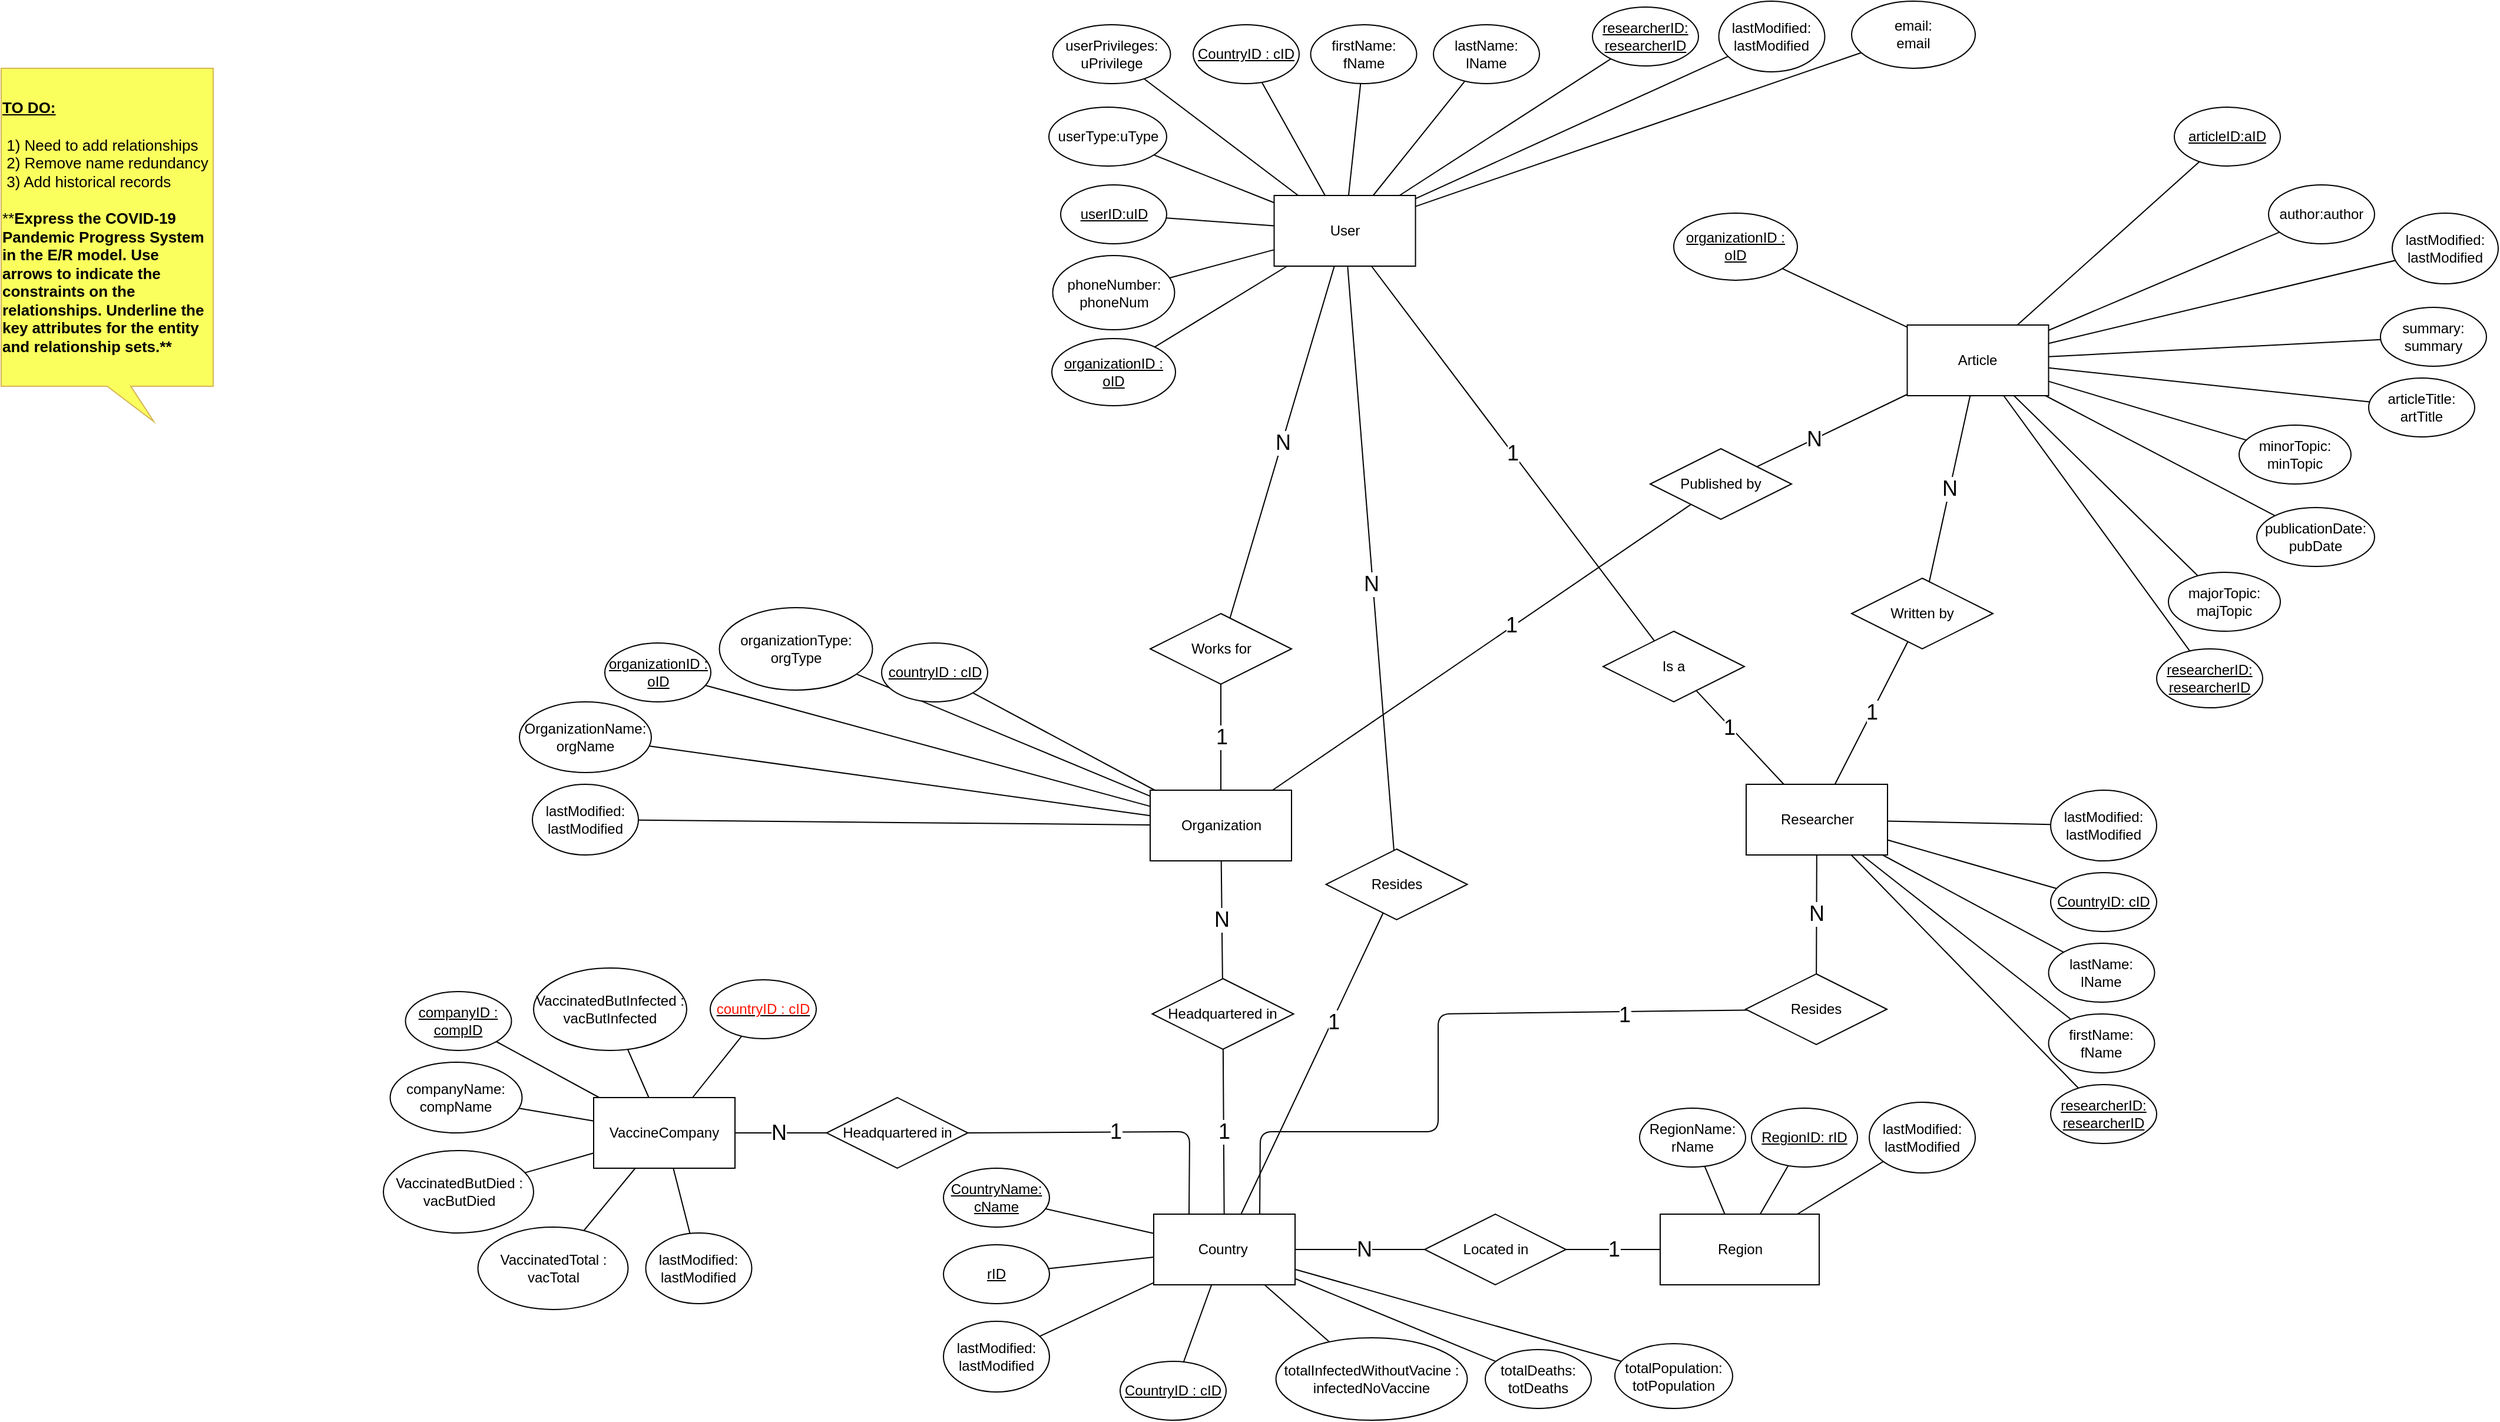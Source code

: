 <mxfile>
    <diagram id="VMlOBFiaeG4tXrd2UGmf" name="Page-1">
        <mxGraphModel dx="2955" dy="3689" grid="1" gridSize="10" guides="1" tooltips="1" connect="1" arrows="1" fold="1" page="1" pageScale="1" pageWidth="850" pageHeight="1100" math="0" shadow="0">
            <root>
                <mxCell id="0"/>
                <mxCell id="1" parent="0"/>
                <mxCell id="5" style="edgeStyle=none;html=1;entryX=0;entryY=0.5;entryDx=0;entryDy=0;endArrow=none;endFill=0;" edge="1" parent="1" source="10" target="3">
                    <mxGeometry relative="1" as="geometry">
                        <mxPoint x="347.5" y="-400" as="sourcePoint"/>
                    </mxGeometry>
                </mxCell>
                <mxCell id="181" value="N" style="edgeLabel;html=1;align=center;verticalAlign=middle;resizable=0;points=[];fontSize=18;" vertex="1" connectable="0" parent="5">
                    <mxGeometry x="-0.542" relative="1" as="geometry">
                        <mxPoint x="33" as="offset"/>
                    </mxGeometry>
                </mxCell>
                <mxCell id="6" value="1" style="edgeStyle=none;html=1;endArrow=none;endFill=0;fontSize=18;" edge="1" parent="1" source="3" target="14">
                    <mxGeometry relative="1" as="geometry">
                        <mxPoint x="627" y="-400.0" as="targetPoint"/>
                    </mxGeometry>
                </mxCell>
                <mxCell id="3" value="Located in" style="shape=rhombus;perimeter=rhombusPerimeter;whiteSpace=wrap;html=1;align=center;" vertex="1" parent="1">
                    <mxGeometry x="428.5" y="-430" width="120" height="60" as="geometry"/>
                </mxCell>
                <mxCell id="9" value="&lt;div style=&quot;text-align: left; font-size: 13px;&quot;&gt;&lt;span style=&quot;background-color: initial; font-size: 13px;&quot;&gt;&lt;u style=&quot;font-size: 13px;&quot;&gt;&lt;b style=&quot;font-size: 13px;&quot;&gt;TO DO:&lt;/b&gt;&lt;/u&gt;&lt;/span&gt;&lt;/div&gt;&lt;div style=&quot;text-align: left; font-size: 13px;&quot;&gt;&lt;span style=&quot;background-color: initial; font-size: 13px;&quot;&gt;&lt;br style=&quot;font-size: 13px;&quot;&gt;&lt;/span&gt;&lt;/div&gt;&lt;div style=&quot;text-align: left; font-size: 13px;&quot;&gt;&lt;span style=&quot;background-color: initial; font-size: 13px;&quot;&gt;&amp;nbsp;1) Need to add relationships&lt;/span&gt;&lt;/div&gt;&lt;div style=&quot;text-align: left; font-size: 13px;&quot;&gt;&lt;span style=&quot;background-color: initial; font-size: 13px;&quot;&gt;&amp;nbsp;2) Remove name redundancy&lt;/span&gt;&lt;/div&gt;&lt;div style=&quot;text-align: left; font-size: 13px;&quot;&gt;&amp;nbsp;3) Add historical records&lt;/div&gt;&lt;div style=&quot;text-align: left; font-size: 13px;&quot;&gt;&lt;br&gt;&lt;/div&gt;&lt;div style=&quot;text-align: left; font-size: 13px;&quot;&gt;&lt;span style=&quot;background-color: initial; font-size: 13px;&quot;&gt;**&lt;b style=&quot;font-size: 13px;&quot;&gt;Express the COVID-19 Pandemic Progress System in the E/R model. Use arrows to indicate the constraints on the relationships. Underline the key attributes for the entity and relationship sets.**&lt;/b&gt;&lt;/span&gt;&lt;/div&gt;" style="shape=callout;whiteSpace=wrap;html=1;perimeter=calloutPerimeter;position2=0.72;fillColor=#FAFF5E;strokeColor=#d6b656;gradientColor=none;fontSize=13;" vertex="1" parent="1">
                    <mxGeometry x="-780" y="-1403.06" width="180" height="300" as="geometry"/>
                </mxCell>
                <mxCell id="118" value="1" style="edgeStyle=none;html=1;endArrow=none;endFill=0;fontSize=18;" edge="1" parent="1" source="10" target="117">
                    <mxGeometry relative="1" as="geometry"/>
                </mxCell>
                <mxCell id="10" value="Country&amp;nbsp;" style="rounded=0;whiteSpace=wrap;html=1;" vertex="1" parent="1">
                    <mxGeometry x="198.5" y="-430" width="120" height="60" as="geometry"/>
                </mxCell>
                <mxCell id="11" value="Researcher" style="rounded=0;whiteSpace=wrap;html=1;" vertex="1" parent="1">
                    <mxGeometry x="701.5" y="-795" width="120" height="60" as="geometry"/>
                </mxCell>
                <mxCell id="150" value="1" style="edgeStyle=none;html=1;fontSize=18;endArrow=none;endFill=0;" edge="1" parent="1" source="12" target="149">
                    <mxGeometry relative="1" as="geometry"/>
                </mxCell>
                <mxCell id="12" value="Organization" style="rounded=0;whiteSpace=wrap;html=1;" vertex="1" parent="1">
                    <mxGeometry x="195.5" y="-790" width="120" height="60" as="geometry"/>
                </mxCell>
                <mxCell id="151" value="N" style="edgeStyle=none;html=1;fontSize=18;endArrow=none;endFill=0;" edge="1" parent="1" source="13" target="149">
                    <mxGeometry relative="1" as="geometry"/>
                </mxCell>
                <mxCell id="13" value="User" style="rounded=0;whiteSpace=wrap;html=1;" vertex="1" parent="1">
                    <mxGeometry x="300.75" y="-1295" width="120" height="60" as="geometry"/>
                </mxCell>
                <mxCell id="14" value="Region" style="rounded=0;whiteSpace=wrap;html=1;" vertex="1" parent="1">
                    <mxGeometry x="628.5" y="-430" width="135" height="60" as="geometry"/>
                </mxCell>
                <mxCell id="15" value="&lt;u&gt;RegionID: rID&lt;/u&gt;" style="ellipse;whiteSpace=wrap;html=1;" vertex="1" parent="1">
                    <mxGeometry x="706" y="-520" width="90" height="50" as="geometry"/>
                </mxCell>
                <mxCell id="16" value="&lt;u&gt;rID&lt;/u&gt;" style="ellipse;whiteSpace=wrap;html=1;" vertex="1" parent="1">
                    <mxGeometry x="20" y="-404" width="90" height="50" as="geometry"/>
                </mxCell>
                <mxCell id="17" value="" style="endArrow=none;html=1;rounded=0;" edge="1" parent="1" source="14" target="15">
                    <mxGeometry width="50" height="50" relative="1" as="geometry">
                        <mxPoint x="678.5" y="-340" as="sourcePoint"/>
                        <mxPoint x="728.5" y="-390" as="targetPoint"/>
                    </mxGeometry>
                </mxCell>
                <mxCell id="18" value="" style="endArrow=none;html=1;rounded=0;" edge="1" parent="1" source="10" target="16">
                    <mxGeometry width="50" height="50" relative="1" as="geometry">
                        <mxPoint x="43.5" y="-380" as="sourcePoint"/>
                        <mxPoint x="93.5" y="-430" as="targetPoint"/>
                    </mxGeometry>
                </mxCell>
                <mxCell id="20" value="RegionName: rName" style="ellipse;whiteSpace=wrap;html=1;" vertex="1" parent="1">
                    <mxGeometry x="611" y="-520" width="90" height="50" as="geometry"/>
                </mxCell>
                <mxCell id="21" value="" style="endArrow=none;html=1;rounded=0;" edge="1" parent="1" source="14" target="20">
                    <mxGeometry width="50" height="50" relative="1" as="geometry">
                        <mxPoint x="613.5" y="-400" as="sourcePoint"/>
                        <mxPoint x="568.5" y="-440" as="targetPoint"/>
                    </mxGeometry>
                </mxCell>
                <mxCell id="22" value="&lt;u&gt;CountryName: cName&lt;/u&gt;" style="ellipse;whiteSpace=wrap;html=1;" vertex="1" parent="1">
                    <mxGeometry x="20" y="-469" width="90" height="50" as="geometry"/>
                </mxCell>
                <mxCell id="23" value="&lt;u&gt;CountryID : cID&lt;/u&gt;" style="ellipse;whiteSpace=wrap;html=1;" vertex="1" parent="1">
                    <mxGeometry x="170" y="-305" width="90" height="50" as="geometry"/>
                </mxCell>
                <mxCell id="24" value="" style="endArrow=none;html=1;rounded=0;" edge="1" parent="1" source="10" target="22">
                    <mxGeometry width="50" height="50" relative="1" as="geometry">
                        <mxPoint x="196" y="-430" as="sourcePoint"/>
                        <mxPoint x="296" y="-390" as="targetPoint"/>
                    </mxGeometry>
                </mxCell>
                <mxCell id="25" value="" style="endArrow=none;html=1;rounded=0;" edge="1" parent="1" source="10" target="23">
                    <mxGeometry width="50" height="50" relative="1" as="geometry">
                        <mxPoint x="331" y="-430" as="sourcePoint"/>
                        <mxPoint x="381" y="-480" as="targetPoint"/>
                    </mxGeometry>
                </mxCell>
                <mxCell id="26" value="totalDeaths: totDeaths" style="ellipse;whiteSpace=wrap;html=1;" vertex="1" parent="1">
                    <mxGeometry x="480" y="-315" width="90" height="50" as="geometry"/>
                </mxCell>
                <mxCell id="27" value="" style="endArrow=none;html=1;rounded=0;" edge="1" parent="1" source="10" target="26">
                    <mxGeometry width="50" height="50" relative="1" as="geometry">
                        <mxPoint x="328.5" y="-390" as="sourcePoint"/>
                        <mxPoint x="368.5" y="-385" as="targetPoint"/>
                        <Array as="points"/>
                    </mxGeometry>
                </mxCell>
                <mxCell id="28" value="totalPopulation: totPopulation" style="ellipse;whiteSpace=wrap;html=1;" vertex="1" parent="1">
                    <mxGeometry x="590" y="-320" width="100" height="55" as="geometry"/>
                </mxCell>
                <mxCell id="29" value="" style="endArrow=none;html=1;rounded=0;" edge="1" parent="1" target="28" source="10">
                    <mxGeometry width="50" height="50" relative="1" as="geometry">
                        <mxPoint x="318.5" y="-400" as="sourcePoint"/>
                        <mxPoint x="433.5" y="-380" as="targetPoint"/>
                    </mxGeometry>
                </mxCell>
                <mxCell id="30" value="totalInfectedWithoutVacine : infectedNoVaccine" style="ellipse;whiteSpace=wrap;html=1;" vertex="1" parent="1">
                    <mxGeometry x="302.25" y="-325" width="162.5" height="70" as="geometry"/>
                </mxCell>
                <mxCell id="31" value="" style="endArrow=none;html=1;rounded=0;" edge="1" parent="1" source="10" target="30">
                    <mxGeometry width="50" height="50" relative="1" as="geometry">
                        <mxPoint x="198.5" y="-260" as="sourcePoint"/>
                        <mxPoint x="313.5" y="-240" as="targetPoint"/>
                    </mxGeometry>
                </mxCell>
                <mxCell id="32" value="userType:uType" style="ellipse;whiteSpace=wrap;html=1;" vertex="1" parent="1">
                    <mxGeometry x="109.5" y="-1370" width="100" height="50" as="geometry"/>
                </mxCell>
                <mxCell id="33" value="" style="endArrow=none;html=1;rounded=0;" edge="1" parent="1" source="32" target="13">
                    <mxGeometry width="50" height="50" relative="1" as="geometry">
                        <mxPoint x="195.75" y="-1345" as="sourcePoint"/>
                        <mxPoint x="245.75" y="-1395" as="targetPoint"/>
                        <Array as="points"/>
                    </mxGeometry>
                </mxCell>
                <mxCell id="34" value="userPrivileges: uPrivilege" style="ellipse;whiteSpace=wrap;html=1;color='red';" vertex="1" parent="1">
                    <mxGeometry x="112.75" y="-1440" width="100" height="50" as="geometry"/>
                </mxCell>
                <mxCell id="35" value="" style="endArrow=none;html=1;rounded=0;" edge="1" parent="1" source="34" target="13">
                    <mxGeometry width="50" height="50" relative="1" as="geometry">
                        <mxPoint x="335.75" y="-1375" as="sourcePoint"/>
                        <mxPoint x="440.75" y="-1325" as="targetPoint"/>
                        <Array as="points"/>
                    </mxGeometry>
                </mxCell>
                <mxCell id="36" value="&lt;u&gt;userID:uID&lt;/u&gt;" style="ellipse;whiteSpace=wrap;html=1;" vertex="1" parent="1">
                    <mxGeometry x="119.5" y="-1304" width="90" height="50" as="geometry"/>
                </mxCell>
                <mxCell id="37" value="" style="endArrow=none;html=1;rounded=0;" edge="1" parent="1" source="36" target="13">
                    <mxGeometry width="50" height="50" relative="1" as="geometry">
                        <mxPoint x="180.75" y="-1255" as="sourcePoint"/>
                        <mxPoint x="285.75" y="-1205" as="targetPoint"/>
                        <Array as="points"/>
                    </mxGeometry>
                </mxCell>
                <mxCell id="42" value="OrganizationName: orgName" style="ellipse;whiteSpace=wrap;html=1;" vertex="1" parent="1">
                    <mxGeometry x="-340" y="-865" width="112" height="60" as="geometry"/>
                </mxCell>
                <mxCell id="43" value="" style="endArrow=none;html=1;rounded=0;" edge="1" parent="1" target="42" source="12">
                    <mxGeometry width="50" height="50" relative="1" as="geometry">
                        <mxPoint x="193.5" y="-790" as="sourcePoint"/>
                        <mxPoint x="293.5" y="-750" as="targetPoint"/>
                    </mxGeometry>
                </mxCell>
                <mxCell id="48" value="organizationType: orgType" style="ellipse;whiteSpace=wrap;html=1;" vertex="1" parent="1">
                    <mxGeometry x="-170.25" y="-945" width="130" height="70" as="geometry"/>
                </mxCell>
                <mxCell id="49" value="" style="endArrow=none;html=1;rounded=0;" edge="1" parent="1" source="12" target="48">
                    <mxGeometry width="50" height="50" relative="1" as="geometry">
                        <mxPoint x="365.5" y="-700" as="sourcePoint"/>
                        <mxPoint x="428" y="-750" as="targetPoint"/>
                    </mxGeometry>
                </mxCell>
                <mxCell id="56" value="&lt;u&gt;researcherID:&lt;br&gt;researcherID&lt;/u&gt;" style="ellipse;whiteSpace=wrap;html=1;" vertex="1" parent="1">
                    <mxGeometry x="960" y="-540" width="90" height="50" as="geometry"/>
                </mxCell>
                <mxCell id="57" value="" style="endArrow=none;html=1;rounded=0;" edge="1" parent="1" source="56" target="11">
                    <mxGeometry width="50" height="50" relative="1" as="geometry">
                        <mxPoint x="621.5" y="-775" as="sourcePoint"/>
                        <mxPoint x="701.5" y="-755" as="targetPoint"/>
                        <Array as="points"/>
                    </mxGeometry>
                </mxCell>
                <mxCell id="58" value="firstName:&lt;br&gt;fName" style="ellipse;whiteSpace=wrap;html=1;" vertex="1" parent="1">
                    <mxGeometry x="958.25" y="-600" width="90" height="50" as="geometry"/>
                </mxCell>
                <mxCell id="59" value="" style="endArrow=none;html=1;rounded=0;" edge="1" parent="1" source="58" target="11">
                    <mxGeometry width="50" height="50" relative="1" as="geometry">
                        <mxPoint x="765" y="-705" as="sourcePoint"/>
                        <mxPoint x="740.5" y="-735" as="targetPoint"/>
                        <Array as="points"/>
                    </mxGeometry>
                </mxCell>
                <mxCell id="60" value="lastName:&lt;br&gt;lName" style="ellipse;whiteSpace=wrap;html=1;" vertex="1" parent="1">
                    <mxGeometry x="958.25" y="-660" width="90" height="50" as="geometry"/>
                </mxCell>
                <mxCell id="61" value="" style="endArrow=none;html=1;rounded=0;" edge="1" parent="1" source="60" target="11">
                    <mxGeometry width="50" height="50" relative="1" as="geometry">
                        <mxPoint x="891.5" y="-715" as="sourcePoint"/>
                        <mxPoint x="971.5" y="-695" as="targetPoint"/>
                        <Array as="points"/>
                    </mxGeometry>
                </mxCell>
                <mxCell id="62" value="&lt;u&gt;organizationID : oID&lt;/u&gt;" style="ellipse;whiteSpace=wrap;html=1;" vertex="1" parent="1">
                    <mxGeometry x="-267.5" y="-915" width="90" height="50" as="geometry"/>
                </mxCell>
                <mxCell id="63" value="" style="endArrow=none;html=1;rounded=0;" edge="1" parent="1" target="62" source="12">
                    <mxGeometry width="50" height="50" relative="1" as="geometry">
                        <mxPoint x="216.38" y="-790" as="sourcePoint"/>
                        <mxPoint x="393.5" y="-836.94" as="targetPoint"/>
                    </mxGeometry>
                </mxCell>
                <mxCell id="64" value="firstName:&lt;br&gt;fName" style="ellipse;whiteSpace=wrap;html=1;" vertex="1" parent="1">
                    <mxGeometry x="331.75" y="-1440" width="90" height="50" as="geometry"/>
                </mxCell>
                <mxCell id="65" value="" style="endArrow=none;html=1;rounded=0;" edge="1" parent="1" source="64" target="13">
                    <mxGeometry width="50" height="50" relative="1" as="geometry">
                        <mxPoint x="450.75" y="-1315" as="sourcePoint"/>
                        <mxPoint x="410.25" y="-1300" as="targetPoint"/>
                        <Array as="points"/>
                    </mxGeometry>
                </mxCell>
                <mxCell id="66" value="lastName:&lt;br&gt;lName" style="ellipse;whiteSpace=wrap;html=1;" vertex="1" parent="1">
                    <mxGeometry x="436" y="-1440" width="90" height="50" as="geometry"/>
                </mxCell>
                <mxCell id="67" value="" style="endArrow=none;html=1;rounded=0;" edge="1" parent="1" source="66" target="13">
                    <mxGeometry width="50" height="50" relative="1" as="geometry">
                        <mxPoint x="463.25" y="-1255" as="sourcePoint"/>
                        <mxPoint x="433.25" y="-1235" as="targetPoint"/>
                        <Array as="points"/>
                    </mxGeometry>
                </mxCell>
                <mxCell id="123" style="edgeStyle=none;html=1;endArrow=none;endFill=0;" edge="1" parent="1" source="68" target="122">
                    <mxGeometry relative="1" as="geometry"/>
                </mxCell>
                <mxCell id="179" value="N" style="edgeLabel;html=1;align=center;verticalAlign=middle;resizable=0;points=[];fontSize=18;" vertex="1" connectable="0" parent="123">
                    <mxGeometry x="-0.311" y="-1" relative="1" as="geometry">
                        <mxPoint x="10" y="-1" as="offset"/>
                    </mxGeometry>
                </mxCell>
                <mxCell id="68" value="VaccineCompany" style="rounded=0;whiteSpace=wrap;html=1;" vertex="1" parent="1">
                    <mxGeometry x="-277" y="-529" width="120" height="60" as="geometry"/>
                </mxCell>
                <mxCell id="69" value="companyName: compName" style="ellipse;whiteSpace=wrap;html=1;" vertex="1" parent="1">
                    <mxGeometry x="-449.75" y="-559" width="112" height="60" as="geometry"/>
                </mxCell>
                <mxCell id="70" value="&lt;u&gt;&lt;font color=&quot;#ff1303&quot;&gt;countryID : cID&lt;/font&gt;&lt;/u&gt;" style="ellipse;whiteSpace=wrap;html=1;" vertex="1" parent="1">
                    <mxGeometry x="-178" y="-629" width="90" height="50" as="geometry"/>
                </mxCell>
                <mxCell id="71" value="" style="endArrow=none;html=1;rounded=0;" edge="1" parent="1" source="68" target="69">
                    <mxGeometry width="50" height="50" relative="1" as="geometry">
                        <mxPoint x="-279" y="-529" as="sourcePoint"/>
                        <mxPoint x="-179" y="-489" as="targetPoint"/>
                    </mxGeometry>
                </mxCell>
                <mxCell id="72" value="" style="endArrow=none;html=1;rounded=0;" edge="1" parent="1" source="68" target="70">
                    <mxGeometry width="50" height="50" relative="1" as="geometry">
                        <mxPoint x="-150.5" y="-489" as="sourcePoint"/>
                        <mxPoint x="221" y="-642.47" as="targetPoint"/>
                    </mxGeometry>
                </mxCell>
                <mxCell id="73" value="VaccinatedButInfected : vacButInfected" style="ellipse;whiteSpace=wrap;html=1;" vertex="1" parent="1">
                    <mxGeometry x="-328" y="-639" width="130" height="70" as="geometry"/>
                </mxCell>
                <mxCell id="74" value="" style="endArrow=none;html=1;rounded=0;" edge="1" parent="1" source="68" target="73">
                    <mxGeometry width="50" height="50" relative="1" as="geometry">
                        <mxPoint x="-107" y="-439" as="sourcePoint"/>
                        <mxPoint x="-44.5" y="-489" as="targetPoint"/>
                    </mxGeometry>
                </mxCell>
                <mxCell id="75" value="VaccinatedButDied : vacButDied" style="ellipse;whiteSpace=wrap;html=1;" vertex="1" parent="1">
                    <mxGeometry x="-455.5" y="-484" width="127.5" height="70" as="geometry"/>
                </mxCell>
                <mxCell id="76" value="" style="endArrow=none;html=1;rounded=0;" edge="1" parent="1" source="68" target="75">
                    <mxGeometry width="50" height="50" relative="1" as="geometry">
                        <mxPoint x="-157" y="-419" as="sourcePoint"/>
                        <mxPoint x="-310.5" y="-479" as="targetPoint"/>
                    </mxGeometry>
                </mxCell>
                <mxCell id="77" value="&lt;u&gt;companyID : compID&lt;/u&gt;" style="ellipse;whiteSpace=wrap;html=1;" vertex="1" parent="1">
                    <mxGeometry x="-436.75" y="-619" width="90" height="50" as="geometry"/>
                </mxCell>
                <mxCell id="78" value="" style="endArrow=none;html=1;rounded=0;" edge="1" parent="1" target="77" source="68">
                    <mxGeometry width="50" height="50" relative="1" as="geometry">
                        <mxPoint x="-256.12" y="-529" as="sourcePoint"/>
                        <mxPoint x="-79" y="-575.94" as="targetPoint"/>
                    </mxGeometry>
                </mxCell>
                <mxCell id="79" value="&lt;u&gt;CountryID : cID&lt;/u&gt;" style="ellipse;whiteSpace=wrap;html=1;" vertex="1" parent="1">
                    <mxGeometry x="232" y="-1440" width="90" height="50" as="geometry"/>
                </mxCell>
                <mxCell id="80" value="" style="endArrow=none;html=1;rounded=0;" edge="1" parent="1" source="13" target="79">
                    <mxGeometry width="50" height="50" relative="1" as="geometry">
                        <mxPoint x="413.25" y="-1295" as="sourcePoint"/>
                        <mxPoint x="475.75" y="-1345" as="targetPoint"/>
                    </mxGeometry>
                </mxCell>
                <mxCell id="81" value="email:&lt;br&gt;email" style="ellipse;whiteSpace=wrap;html=1;" vertex="1" parent="1">
                    <mxGeometry x="791" y="-1460" width="105" height="56.94" as="geometry"/>
                </mxCell>
                <mxCell id="82" value="" style="endArrow=none;html=1;rounded=0;" edge="1" parent="1" source="81" target="13">
                    <mxGeometry width="50" height="50" relative="1" as="geometry">
                        <mxPoint x="465.75" y="-1226.94" as="sourcePoint"/>
                        <mxPoint x="430.25" y="-1250" as="targetPoint"/>
                        <Array as="points"/>
                    </mxGeometry>
                </mxCell>
                <mxCell id="83" value="phoneNumber:&lt;br&gt;phoneNum" style="ellipse;whiteSpace=wrap;html=1;" vertex="1" parent="1">
                    <mxGeometry x="112.75" y="-1244" width="103.5" height="63.06" as="geometry"/>
                </mxCell>
                <mxCell id="84" value="" style="endArrow=none;html=1;rounded=0;" edge="1" parent="1" source="83" target="13">
                    <mxGeometry width="50" height="50" relative="1" as="geometry">
                        <mxPoint x="154.25" y="-1186.94" as="sourcePoint"/>
                        <mxPoint x="124.25" y="-1166.94" as="targetPoint"/>
                        <Array as="points"/>
                    </mxGeometry>
                </mxCell>
                <mxCell id="85" value="&lt;u&gt;CountryID: cID&lt;/u&gt;" style="ellipse;whiteSpace=wrap;html=1;" vertex="1" parent="1">
                    <mxGeometry x="960" y="-720" width="90" height="50" as="geometry"/>
                </mxCell>
                <mxCell id="86" value="" style="endArrow=none;html=1;rounded=0;" edge="1" parent="1" source="11" target="85">
                    <mxGeometry width="50" height="50" relative="1" as="geometry">
                        <mxPoint x="632.5" y="-755" as="sourcePoint"/>
                        <mxPoint x="732.5" y="-715" as="targetPoint"/>
                    </mxGeometry>
                </mxCell>
                <mxCell id="87" value="&lt;u&gt;countryID : cID&lt;/u&gt;" style="ellipse;whiteSpace=wrap;html=1;" vertex="1" parent="1">
                    <mxGeometry x="-32.5" y="-915" width="90" height="50" as="geometry"/>
                </mxCell>
                <mxCell id="88" value="" style="endArrow=none;html=1;rounded=0;" edge="1" parent="1" source="12" target="87">
                    <mxGeometry width="50" height="50" relative="1" as="geometry">
                        <mxPoint x="410" y="-780" as="sourcePoint"/>
                        <mxPoint x="363.5" y="-765" as="targetPoint"/>
                    </mxGeometry>
                </mxCell>
                <mxCell id="89" value="&lt;u&gt;organizationID : oID&lt;/u&gt;" style="ellipse;whiteSpace=wrap;html=1;" vertex="1" parent="1">
                    <mxGeometry x="112" y="-1173.47" width="105" height="56.94" as="geometry"/>
                </mxCell>
                <mxCell id="90" value="" style="endArrow=none;html=1;rounded=0;" edge="1" parent="1" source="89" target="13">
                    <mxGeometry width="50" height="50" relative="1" as="geometry">
                        <mxPoint x="277.75" y="-1176.94" as="sourcePoint"/>
                        <mxPoint x="310.25" y="-1235" as="targetPoint"/>
                        <Array as="points"/>
                    </mxGeometry>
                </mxCell>
                <mxCell id="91" value="&lt;u&gt;researcherID:&lt;br&gt;researcherID&lt;/u&gt;" style="ellipse;whiteSpace=wrap;html=1;" vertex="1" parent="1">
                    <mxGeometry x="571" y="-1455" width="90" height="50" as="geometry"/>
                </mxCell>
                <mxCell id="92" value="" style="endArrow=none;html=1;rounded=0;" edge="1" parent="1" source="91" target="13">
                    <mxGeometry width="50" height="50" relative="1" as="geometry">
                        <mxPoint x="439.75" y="-1191.94" as="sourcePoint"/>
                        <mxPoint x="519.75" y="-1171.94" as="targetPoint"/>
                        <Array as="points"/>
                    </mxGeometry>
                </mxCell>
                <mxCell id="97" value="VaccinatedTotal : vacTotal" style="ellipse;whiteSpace=wrap;html=1;" vertex="1" parent="1">
                    <mxGeometry x="-375.25" y="-419" width="127.5" height="70" as="geometry"/>
                </mxCell>
                <mxCell id="98" value="lastModified:&lt;br&gt;lastModified" style="ellipse;whiteSpace=wrap;html=1;" vertex="1" parent="1">
                    <mxGeometry x="806" y="-525" width="90" height="60" as="geometry"/>
                </mxCell>
                <mxCell id="99" value="" style="endArrow=none;html=1;rounded=0;" edge="1" parent="1" source="14" target="98">
                    <mxGeometry width="50" height="50" relative="1" as="geometry">
                        <mxPoint x="748.5" y="-440" as="sourcePoint"/>
                        <mxPoint x="848.5" y="-400" as="targetPoint"/>
                    </mxGeometry>
                </mxCell>
                <mxCell id="100" value="lastModified:&lt;br&gt;lastModified" style="ellipse;whiteSpace=wrap;html=1;" vertex="1" parent="1">
                    <mxGeometry x="678.25" y="-1460" width="90" height="60" as="geometry"/>
                </mxCell>
                <mxCell id="101" value="" style="endArrow=none;html=1;rounded=0;" edge="1" parent="1" source="13" target="100">
                    <mxGeometry width="50" height="50" relative="1" as="geometry">
                        <mxPoint x="472.75" y="-1090" as="sourcePoint"/>
                        <mxPoint x="625.25" y="-1060" as="targetPoint"/>
                    </mxGeometry>
                </mxCell>
                <mxCell id="102" value="lastModified:&lt;br&gt;lastModified" style="ellipse;whiteSpace=wrap;html=1;" vertex="1" parent="1">
                    <mxGeometry x="-329" y="-795" width="90" height="60" as="geometry"/>
                </mxCell>
                <mxCell id="103" value="" style="endArrow=none;html=1;rounded=0;" edge="1" parent="1" source="12" target="102">
                    <mxGeometry width="50" height="50" relative="1" as="geometry">
                        <mxPoint x="158.25" y="-595" as="sourcePoint"/>
                        <mxPoint x="310.75" y="-565" as="targetPoint"/>
                    </mxGeometry>
                </mxCell>
                <mxCell id="106" value="lastModified:&lt;br&gt;lastModified" style="ellipse;whiteSpace=wrap;html=1;" vertex="1" parent="1">
                    <mxGeometry x="20" y="-339" width="90" height="60" as="geometry"/>
                </mxCell>
                <mxCell id="107" value="" style="endArrow=none;html=1;rounded=0;" edge="1" parent="1" source="10" target="106">
                    <mxGeometry width="50" height="50" relative="1" as="geometry">
                        <mxPoint x="98.5" y="-250" as="sourcePoint"/>
                        <mxPoint x="251" y="-220" as="targetPoint"/>
                    </mxGeometry>
                </mxCell>
                <mxCell id="108" value="lastModified:&lt;br&gt;lastModified" style="ellipse;whiteSpace=wrap;html=1;" vertex="1" parent="1">
                    <mxGeometry x="-232.75" y="-414" width="90" height="60" as="geometry"/>
                </mxCell>
                <mxCell id="109" value="" style="endArrow=none;html=1;rounded=0;" edge="1" parent="1" source="108" target="68">
                    <mxGeometry width="50" height="50" relative="1" as="geometry">
                        <mxPoint x="-113" y="-344" as="sourcePoint"/>
                        <mxPoint x="39.5" y="-314" as="targetPoint"/>
                    </mxGeometry>
                </mxCell>
                <mxCell id="110" value="" style="endArrow=none;html=1;rounded=0;" edge="1" parent="1" source="97" target="68">
                    <mxGeometry width="50" height="50" relative="1" as="geometry">
                        <mxPoint x="-112.53" y="-435.072" as="sourcePoint"/>
                        <mxPoint x="-147" y="-459" as="targetPoint"/>
                    </mxGeometry>
                </mxCell>
                <mxCell id="111" value="lastModified:&lt;br&gt;lastModified" style="ellipse;whiteSpace=wrap;html=1;" vertex="1" parent="1">
                    <mxGeometry x="960" y="-790" width="90" height="60" as="geometry"/>
                </mxCell>
                <mxCell id="112" value="" style="endArrow=none;html=1;rounded=0;" edge="1" parent="1" target="111" source="11">
                    <mxGeometry width="50" height="50" relative="1" as="geometry">
                        <mxPoint x="726.5" y="-795" as="sourcePoint"/>
                        <mxPoint x="852.75" y="-755" as="targetPoint"/>
                    </mxGeometry>
                </mxCell>
                <mxCell id="119" value="N" style="edgeStyle=none;html=1;endArrow=none;endFill=0;fontSize=18;" edge="1" parent="1" source="117" target="12">
                    <mxGeometry relative="1" as="geometry"/>
                </mxCell>
                <mxCell id="117" value="Headquartered&amp;nbsp;in" style="shape=rhombus;perimeter=rhombusPerimeter;whiteSpace=wrap;html=1;align=center;" vertex="1" parent="1">
                    <mxGeometry x="197.25" y="-630" width="120" height="60" as="geometry"/>
                </mxCell>
                <mxCell id="124" style="edgeStyle=none;html=1;exitX=1;exitY=0.5;exitDx=0;exitDy=0;entryX=0.25;entryY=0;entryDx=0;entryDy=0;endArrow=none;endFill=0;fontSize=18;" edge="1" parent="1" source="122" target="10">
                    <mxGeometry relative="1" as="geometry">
                        <Array as="points">
                            <mxPoint x="229" y="-500"/>
                        </Array>
                    </mxGeometry>
                </mxCell>
                <mxCell id="180" value="1" style="edgeLabel;html=1;align=center;verticalAlign=middle;resizable=0;points=[];fontSize=18;" vertex="1" connectable="0" parent="124">
                    <mxGeometry x="-0.033" y="1" relative="1" as="geometry">
                        <mxPoint as="offset"/>
                    </mxGeometry>
                </mxCell>
                <mxCell id="122" value="Headquartered in" style="shape=rhombus;perimeter=rhombusPerimeter;whiteSpace=wrap;html=1;align=center;" vertex="1" parent="1">
                    <mxGeometry x="-79.25" y="-529" width="120" height="60" as="geometry"/>
                </mxCell>
                <mxCell id="136" value="N" style="edgeStyle=none;html=1;endArrow=none;endFill=0;fontSize=18;" edge="1" parent="1" target="138" source="11">
                    <mxGeometry relative="1" as="geometry">
                        <mxPoint x="490" y="-660" as="sourcePoint"/>
                    </mxGeometry>
                </mxCell>
                <mxCell id="137" style="edgeStyle=none;html=1;endArrow=none;endFill=0;entryX=0.75;entryY=0;entryDx=0;entryDy=0;fontSize=18;" edge="1" parent="1" source="138" target="10">
                    <mxGeometry relative="1" as="geometry">
                        <mxPoint x="441.364" y="-542" as="targetPoint"/>
                        <Array as="points">
                            <mxPoint x="440" y="-600"/>
                            <mxPoint x="440" y="-500"/>
                            <mxPoint x="289" y="-500"/>
                        </Array>
                    </mxGeometry>
                </mxCell>
                <mxCell id="178" value="1" style="edgeLabel;html=1;align=center;verticalAlign=middle;resizable=0;points=[];fontSize=18;" vertex="1" connectable="0" parent="137">
                    <mxGeometry x="-0.642" y="3" relative="1" as="geometry">
                        <mxPoint as="offset"/>
                    </mxGeometry>
                </mxCell>
                <mxCell id="138" value="Resides" style="shape=rhombus;perimeter=rhombusPerimeter;whiteSpace=wrap;html=1;align=center;" vertex="1" parent="1">
                    <mxGeometry x="701" y="-634" width="120" height="60" as="geometry"/>
                </mxCell>
                <mxCell id="143" style="edgeStyle=none;html=1;endArrow=none;endFill=0;fontSize=22;" edge="1" parent="1" source="141" target="11">
                    <mxGeometry relative="1" as="geometry"/>
                </mxCell>
                <mxCell id="145" value="1" style="edgeLabel;html=1;align=center;verticalAlign=middle;resizable=0;points=[];fontSize=18;" vertex="1" connectable="0" parent="143">
                    <mxGeometry x="-0.241" y="-1" relative="1" as="geometry">
                        <mxPoint as="offset"/>
                    </mxGeometry>
                </mxCell>
                <mxCell id="144" value="1" style="edgeStyle=none;html=1;endArrow=none;endFill=0;fontSize=18;" edge="1" parent="1" source="141" target="13">
                    <mxGeometry relative="1" as="geometry"/>
                </mxCell>
                <mxCell id="141" value="Is a" style="shape=rhombus;perimeter=rhombusPerimeter;whiteSpace=wrap;html=1;align=center;" vertex="1" parent="1">
                    <mxGeometry x="580" y="-925" width="120" height="60" as="geometry"/>
                </mxCell>
                <mxCell id="149" value="Works for" style="shape=rhombus;perimeter=rhombusPerimeter;whiteSpace=wrap;html=1;align=center;" vertex="1" parent="1">
                    <mxGeometry x="195.5" y="-940" width="120" height="60" as="geometry"/>
                </mxCell>
                <mxCell id="153" style="edgeStyle=none;html=1;fontSize=18;endArrow=none;endFill=0;" edge="1" parent="1" source="152" target="10">
                    <mxGeometry relative="1" as="geometry"/>
                </mxCell>
                <mxCell id="156" value="1" style="edgeLabel;html=1;align=center;verticalAlign=middle;resizable=0;points=[];fontSize=18;" vertex="1" connectable="0" parent="153">
                    <mxGeometry x="-0.279" y="1" relative="1" as="geometry">
                        <mxPoint as="offset"/>
                    </mxGeometry>
                </mxCell>
                <mxCell id="154" style="edgeStyle=none;html=1;fontSize=18;endArrow=none;endFill=0;" edge="1" parent="1" source="152" target="13">
                    <mxGeometry relative="1" as="geometry"/>
                </mxCell>
                <mxCell id="155" value="N" style="edgeLabel;html=1;align=center;verticalAlign=middle;resizable=0;points=[];fontSize=18;" vertex="1" connectable="0" parent="154">
                    <mxGeometry x="-0.088" y="2" relative="1" as="geometry">
                        <mxPoint as="offset"/>
                    </mxGeometry>
                </mxCell>
                <mxCell id="152" value="Resides" style="shape=rhombus;perimeter=rhombusPerimeter;whiteSpace=wrap;html=1;align=center;" vertex="1" parent="1">
                    <mxGeometry x="344.75" y="-740" width="120" height="60" as="geometry"/>
                </mxCell>
                <mxCell id="157" value="Article" style="rounded=0;whiteSpace=wrap;html=1;" vertex="1" parent="1">
                    <mxGeometry x="838.25" y="-1185" width="120" height="60" as="geometry"/>
                </mxCell>
                <mxCell id="158" value="&lt;u&gt;articleID:aID&lt;/u&gt;" style="ellipse;whiteSpace=wrap;html=1;" vertex="1" parent="1">
                    <mxGeometry x="1065" y="-1370" width="90" height="50" as="geometry"/>
                </mxCell>
                <mxCell id="159" value="" style="endArrow=none;html=1;rounded=0;" edge="1" parent="1" source="158" target="157">
                    <mxGeometry width="50" height="50" relative="1" as="geometry">
                        <mxPoint x="803.25" y="-1105" as="sourcePoint"/>
                        <mxPoint x="838.25" y="-1145" as="targetPoint"/>
                        <Array as="points"/>
                    </mxGeometry>
                </mxCell>
                <mxCell id="160" value="author:author" style="ellipse;whiteSpace=wrap;html=1;" vertex="1" parent="1">
                    <mxGeometry x="1145" y="-1304" width="90" height="50" as="geometry"/>
                </mxCell>
                <mxCell id="161" value="" style="endArrow=none;html=1;rounded=0;" edge="1" parent="1" source="160" target="157">
                    <mxGeometry width="50" height="50" relative="1" as="geometry">
                        <mxPoint x="763.25" y="-1185" as="sourcePoint"/>
                        <mxPoint x="823.25" y="-1175" as="targetPoint"/>
                        <Array as="points"/>
                    </mxGeometry>
                </mxCell>
                <mxCell id="162" value="majorTopic: &lt;br&gt;majTopic" style="ellipse;whiteSpace=wrap;html=1;" vertex="1" parent="1">
                    <mxGeometry x="1060" y="-975" width="95" height="50" as="geometry"/>
                </mxCell>
                <mxCell id="163" value="" style="endArrow=none;html=1;rounded=0;" edge="1" parent="1" source="162" target="157">
                    <mxGeometry width="50" height="50" relative="1" as="geometry">
                        <mxPoint x="840.75" y="-1065" as="sourcePoint"/>
                        <mxPoint x="841.25" y="-1125" as="targetPoint"/>
                        <Array as="points"/>
                    </mxGeometry>
                </mxCell>
                <mxCell id="164" value="minorTopic: &lt;br&gt;minTopic" style="ellipse;whiteSpace=wrap;html=1;" vertex="1" parent="1">
                    <mxGeometry x="1120" y="-1100" width="95" height="50" as="geometry"/>
                </mxCell>
                <mxCell id="165" value="" style="endArrow=none;html=1;rounded=0;" edge="1" parent="1" source="164" target="157">
                    <mxGeometry width="50" height="50" relative="1" as="geometry">
                        <mxPoint x="935.37" y="-1065" as="sourcePoint"/>
                        <mxPoint x="918.25" y="-1125" as="targetPoint"/>
                        <Array as="points"/>
                    </mxGeometry>
                </mxCell>
                <mxCell id="166" value="summary:&lt;br&gt;summary" style="ellipse;whiteSpace=wrap;html=1;" vertex="1" parent="1">
                    <mxGeometry x="1240" y="-1200" width="90" height="50" as="geometry"/>
                </mxCell>
                <mxCell id="167" value="" style="endArrow=none;html=1;rounded=0;" edge="1" parent="1" source="157" target="166">
                    <mxGeometry width="50" height="50" relative="1" as="geometry">
                        <mxPoint x="1073.25" y="-1205" as="sourcePoint"/>
                        <mxPoint x="1003.25" y="-1195" as="targetPoint"/>
                        <Array as="points"/>
                    </mxGeometry>
                </mxCell>
                <mxCell id="168" value="articleTitle: &lt;br&gt;artTitle" style="ellipse;whiteSpace=wrap;html=1;" vertex="1" parent="1">
                    <mxGeometry x="1230" y="-1140" width="90" height="50" as="geometry"/>
                </mxCell>
                <mxCell id="169" value="" style="endArrow=none;html=1;rounded=0;" edge="1" parent="1" source="157" target="168">
                    <mxGeometry width="50" height="50" relative="1" as="geometry">
                        <mxPoint x="1093.25" y="-1145" as="sourcePoint"/>
                        <mxPoint x="1173.25" y="-1125" as="targetPoint"/>
                        <Array as="points"/>
                    </mxGeometry>
                </mxCell>
                <mxCell id="170" value="publicationDate:&lt;br&gt;pubDate" style="ellipse;whiteSpace=wrap;html=1;" vertex="1" parent="1">
                    <mxGeometry x="1135" y="-1030" width="100" height="50" as="geometry"/>
                </mxCell>
                <mxCell id="171" value="" style="endArrow=none;html=1;rounded=0;" edge="1" parent="1" source="157" target="170">
                    <mxGeometry width="50" height="50" relative="1" as="geometry">
                        <mxPoint x="1083.25" y="-1075" as="sourcePoint"/>
                        <mxPoint x="1163.25" y="-1055" as="targetPoint"/>
                        <Array as="points"/>
                    </mxGeometry>
                </mxCell>
                <mxCell id="172" value="&lt;u&gt;organizationID : oID&lt;/u&gt;" style="ellipse;whiteSpace=wrap;html=1;" vertex="1" parent="1">
                    <mxGeometry x="640" y="-1280" width="105" height="56.94" as="geometry"/>
                </mxCell>
                <mxCell id="173" value="" style="endArrow=none;html=1;rounded=0;" edge="1" parent="1" source="157" target="172">
                    <mxGeometry width="50" height="50" relative="1" as="geometry">
                        <mxPoint x="842" y="-1291.94" as="sourcePoint"/>
                        <mxPoint x="887.56" y="-1350.18" as="targetPoint"/>
                        <Array as="points"/>
                    </mxGeometry>
                </mxCell>
                <mxCell id="174" value="&lt;u&gt;researcherID:&lt;br&gt;researcherID&lt;/u&gt;" style="ellipse;whiteSpace=wrap;html=1;" vertex="1" parent="1">
                    <mxGeometry x="1050" y="-910" width="90" height="50" as="geometry"/>
                </mxCell>
                <mxCell id="175" value="" style="endArrow=none;html=1;rounded=0;" edge="1" parent="1" source="174" target="157">
                    <mxGeometry width="50" height="50" relative="1" as="geometry">
                        <mxPoint x="1004" y="-1306.94" as="sourcePoint"/>
                        <mxPoint x="925" y="-1350" as="targetPoint"/>
                        <Array as="points"/>
                    </mxGeometry>
                </mxCell>
                <mxCell id="176" value="lastModified:&lt;br&gt;lastModified" style="ellipse;whiteSpace=wrap;html=1;" vertex="1" parent="1">
                    <mxGeometry x="1250" y="-1280" width="90" height="60" as="geometry"/>
                </mxCell>
                <mxCell id="177" value="" style="endArrow=none;html=1;rounded=0;" edge="1" parent="1" target="176" source="157">
                    <mxGeometry width="50" height="50" relative="1" as="geometry">
                        <mxPoint x="955.5" y="-1185" as="sourcePoint"/>
                        <mxPoint x="1108" y="-1155" as="targetPoint"/>
                    </mxGeometry>
                </mxCell>
                <mxCell id="189" value="1" style="edgeStyle=none;html=1;fontSize=18;endArrow=none;endFill=0;" edge="1" parent="1" source="188" target="11">
                    <mxGeometry relative="1" as="geometry"/>
                </mxCell>
                <mxCell id="190" value="N" style="edgeStyle=none;html=1;fontSize=18;endArrow=none;endFill=0;" edge="1" parent="1" source="188" target="157">
                    <mxGeometry relative="1" as="geometry"/>
                </mxCell>
                <mxCell id="188" value="Written by" style="shape=rhombus;perimeter=rhombusPerimeter;whiteSpace=wrap;html=1;align=center;" vertex="1" parent="1">
                    <mxGeometry x="791" y="-970" width="120" height="60" as="geometry"/>
                </mxCell>
                <mxCell id="192" style="edgeStyle=none;html=1;fontSize=18;endArrow=none;endFill=0;" edge="1" parent="1" source="191" target="157">
                    <mxGeometry relative="1" as="geometry"/>
                </mxCell>
                <mxCell id="194" value="N" style="edgeLabel;html=1;align=center;verticalAlign=middle;resizable=0;points=[];fontSize=18;" vertex="1" connectable="0" parent="192">
                    <mxGeometry x="-0.237" relative="1" as="geometry">
                        <mxPoint as="offset"/>
                    </mxGeometry>
                </mxCell>
                <mxCell id="193" style="edgeStyle=none;html=1;fontSize=18;endArrow=none;endFill=0;" edge="1" parent="1" source="191" target="12">
                    <mxGeometry relative="1" as="geometry"/>
                </mxCell>
                <mxCell id="195" value="1" style="edgeLabel;html=1;align=center;verticalAlign=middle;resizable=0;points=[];fontSize=18;" vertex="1" connectable="0" parent="193">
                    <mxGeometry x="-0.145" y="-2" relative="1" as="geometry">
                        <mxPoint as="offset"/>
                    </mxGeometry>
                </mxCell>
                <mxCell id="191" value="Published by" style="shape=rhombus;perimeter=rhombusPerimeter;whiteSpace=wrap;html=1;align=center;" vertex="1" parent="1">
                    <mxGeometry x="620" y="-1080" width="120" height="60" as="geometry"/>
                </mxCell>
            </root>
        </mxGraphModel>
    </diagram>
</mxfile>